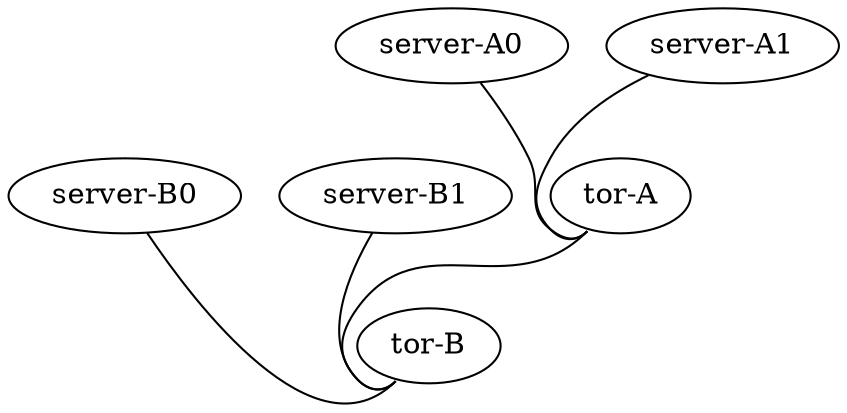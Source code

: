 graph vx {
"tor-A" [function="leaf" vagrant="eth1" os="hashicorp/bionic64" version="1.0.282" memory="700" config="./helper_scripts/config_production_switch.sh" ]
"server-A0" [function="host" vagrant="eth3" os="hashicorp/bionic64" version="1.0.282" memory="700" config="./helper_scripts/config_production_server.sh" ]
"server-A1" [function="host" vagrant="eth3" os="hashicorp/bionic64" version="1.0.282" memory="700" config="./helper_scripts/config_production_server.sh" ]

"tor-B" [function="leaf" vagrant="eth1" os="hashicorp/bionic64" version="1.0.282" memory="700" config="./helper_scripts/config_production_switch.sh" ]
"server-B0" [function="host" vagrant="eth3" os="hashicorp/bionic64" version="1.0.282" memory="700" config="./helper_scripts/config_production_server.sh" ]
"server-B1" [function="host" vagrant="eth3" os="hashicorp/bionic64" version="1.0.282" memory="700" config="./helper_scripts/config_production_server.sh" ]

"tor-A":"swp50" -- "tor-B":"swp49"

"server-A0":"eth1" -- "tor-A":"swp1"
"server-A1":"eth1" -- "tor-A":"swp2"
"server-B0":"eth1" -- "tor-B":"swp1"
"server-B1":"eth1" -- "tor-B":"swp2"
}
